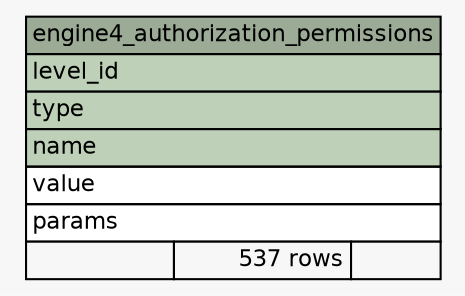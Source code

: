 // dot 2.38.0 on Windows 10 10.0
// SchemaSpy rev 590
digraph "engine4_authorization_permissions" {
  graph [
    rankdir="RL"
    bgcolor="#f7f7f7"
    nodesep="0.18"
    ranksep="0.46"
    fontname="Helvetica"
    fontsize="11"
  ];
  node [
    fontname="Helvetica"
    fontsize="11"
    shape="plaintext"
  ];
  edge [
    arrowsize="0.8"
  ];
  "engine4_authorization_permissions" [
    label=<
    <TABLE BORDER="0" CELLBORDER="1" CELLSPACING="0" BGCOLOR="#ffffff">
      <TR><TD COLSPAN="3" BGCOLOR="#9bab96" ALIGN="CENTER">engine4_authorization_permissions</TD></TR>
      <TR><TD PORT="level_id" COLSPAN="3" BGCOLOR="#bed1b8" ALIGN="LEFT">level_id</TD></TR>
      <TR><TD PORT="type" COLSPAN="3" BGCOLOR="#bed1b8" ALIGN="LEFT">type</TD></TR>
      <TR><TD PORT="name" COLSPAN="3" BGCOLOR="#bed1b8" ALIGN="LEFT">name</TD></TR>
      <TR><TD PORT="value" COLSPAN="3" ALIGN="LEFT">value</TD></TR>
      <TR><TD PORT="params" COLSPAN="3" ALIGN="LEFT">params</TD></TR>
      <TR><TD ALIGN="LEFT" BGCOLOR="#f7f7f7">  </TD><TD ALIGN="RIGHT" BGCOLOR="#f7f7f7">537 rows</TD><TD ALIGN="RIGHT" BGCOLOR="#f7f7f7">  </TD></TR>
    </TABLE>>
    URL="tables/engine4_authorization_permissions.html"
    tooltip="engine4_authorization_permissions"
  ];
}
